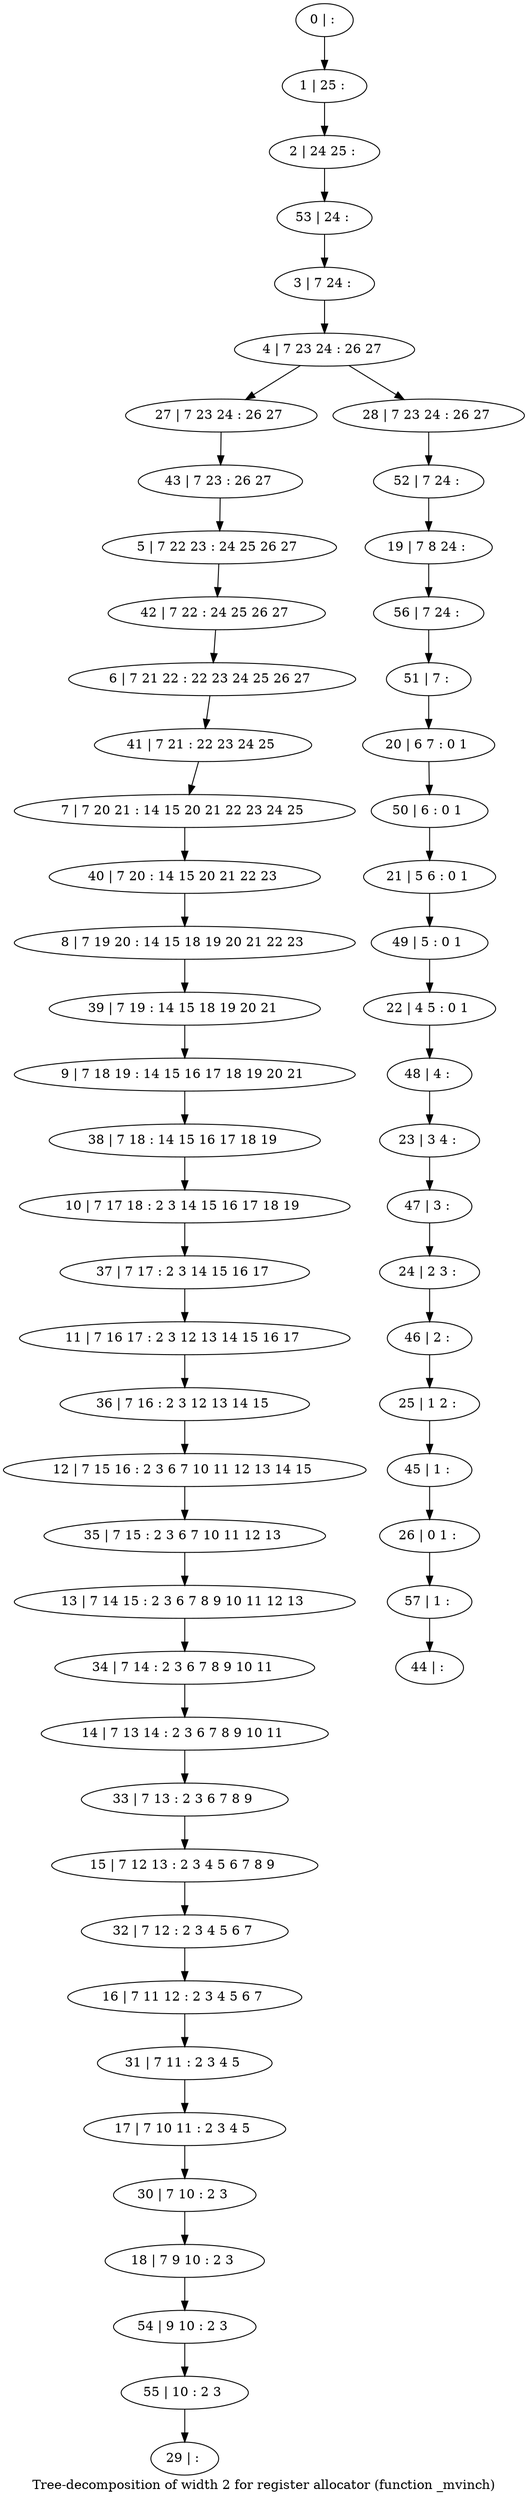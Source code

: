 digraph G {
graph [label="Tree-decomposition of width 2 for register allocator (function _mvinch)"]
0[label="0 | : "];
1[label="1 | 25 : "];
2[label="2 | 24 25 : "];
3[label="3 | 7 24 : "];
4[label="4 | 7 23 24 : 26 27 "];
5[label="5 | 7 22 23 : 24 25 26 27 "];
6[label="6 | 7 21 22 : 22 23 24 25 26 27 "];
7[label="7 | 7 20 21 : 14 15 20 21 22 23 24 25 "];
8[label="8 | 7 19 20 : 14 15 18 19 20 21 22 23 "];
9[label="9 | 7 18 19 : 14 15 16 17 18 19 20 21 "];
10[label="10 | 7 17 18 : 2 3 14 15 16 17 18 19 "];
11[label="11 | 7 16 17 : 2 3 12 13 14 15 16 17 "];
12[label="12 | 7 15 16 : 2 3 6 7 10 11 12 13 14 15 "];
13[label="13 | 7 14 15 : 2 3 6 7 8 9 10 11 12 13 "];
14[label="14 | 7 13 14 : 2 3 6 7 8 9 10 11 "];
15[label="15 | 7 12 13 : 2 3 4 5 6 7 8 9 "];
16[label="16 | 7 11 12 : 2 3 4 5 6 7 "];
17[label="17 | 7 10 11 : 2 3 4 5 "];
18[label="18 | 7 9 10 : 2 3 "];
19[label="19 | 7 8 24 : "];
20[label="20 | 6 7 : 0 1 "];
21[label="21 | 5 6 : 0 1 "];
22[label="22 | 4 5 : 0 1 "];
23[label="23 | 3 4 : "];
24[label="24 | 2 3 : "];
25[label="25 | 1 2 : "];
26[label="26 | 0 1 : "];
27[label="27 | 7 23 24 : 26 27 "];
28[label="28 | 7 23 24 : 26 27 "];
29[label="29 | : "];
30[label="30 | 7 10 : 2 3 "];
31[label="31 | 7 11 : 2 3 4 5 "];
32[label="32 | 7 12 : 2 3 4 5 6 7 "];
33[label="33 | 7 13 : 2 3 6 7 8 9 "];
34[label="34 | 7 14 : 2 3 6 7 8 9 10 11 "];
35[label="35 | 7 15 : 2 3 6 7 10 11 12 13 "];
36[label="36 | 7 16 : 2 3 12 13 14 15 "];
37[label="37 | 7 17 : 2 3 14 15 16 17 "];
38[label="38 | 7 18 : 14 15 16 17 18 19 "];
39[label="39 | 7 19 : 14 15 18 19 20 21 "];
40[label="40 | 7 20 : 14 15 20 21 22 23 "];
41[label="41 | 7 21 : 22 23 24 25 "];
42[label="42 | 7 22 : 24 25 26 27 "];
43[label="43 | 7 23 : 26 27 "];
44[label="44 | : "];
45[label="45 | 1 : "];
46[label="46 | 2 : "];
47[label="47 | 3 : "];
48[label="48 | 4 : "];
49[label="49 | 5 : 0 1 "];
50[label="50 | 6 : 0 1 "];
51[label="51 | 7 : "];
52[label="52 | 7 24 : "];
53[label="53 | 24 : "];
54[label="54 | 9 10 : 2 3 "];
55[label="55 | 10 : 2 3 "];
56[label="56 | 7 24 : "];
57[label="57 | 1 : "];
0->1 ;
1->2 ;
3->4 ;
4->27 ;
4->28 ;
30->18 ;
17->30 ;
31->17 ;
16->31 ;
32->16 ;
15->32 ;
33->15 ;
14->33 ;
34->14 ;
13->34 ;
35->13 ;
12->35 ;
36->12 ;
11->36 ;
37->11 ;
10->37 ;
38->10 ;
9->38 ;
39->9 ;
8->39 ;
40->8 ;
7->40 ;
41->7 ;
6->41 ;
42->6 ;
5->42 ;
43->5 ;
27->43 ;
45->26 ;
25->45 ;
46->25 ;
24->46 ;
47->24 ;
23->47 ;
48->23 ;
22->48 ;
49->22 ;
21->49 ;
50->21 ;
20->50 ;
51->20 ;
52->19 ;
28->52 ;
53->3 ;
2->53 ;
18->54 ;
55->29 ;
54->55 ;
56->51 ;
19->56 ;
57->44 ;
26->57 ;
}
